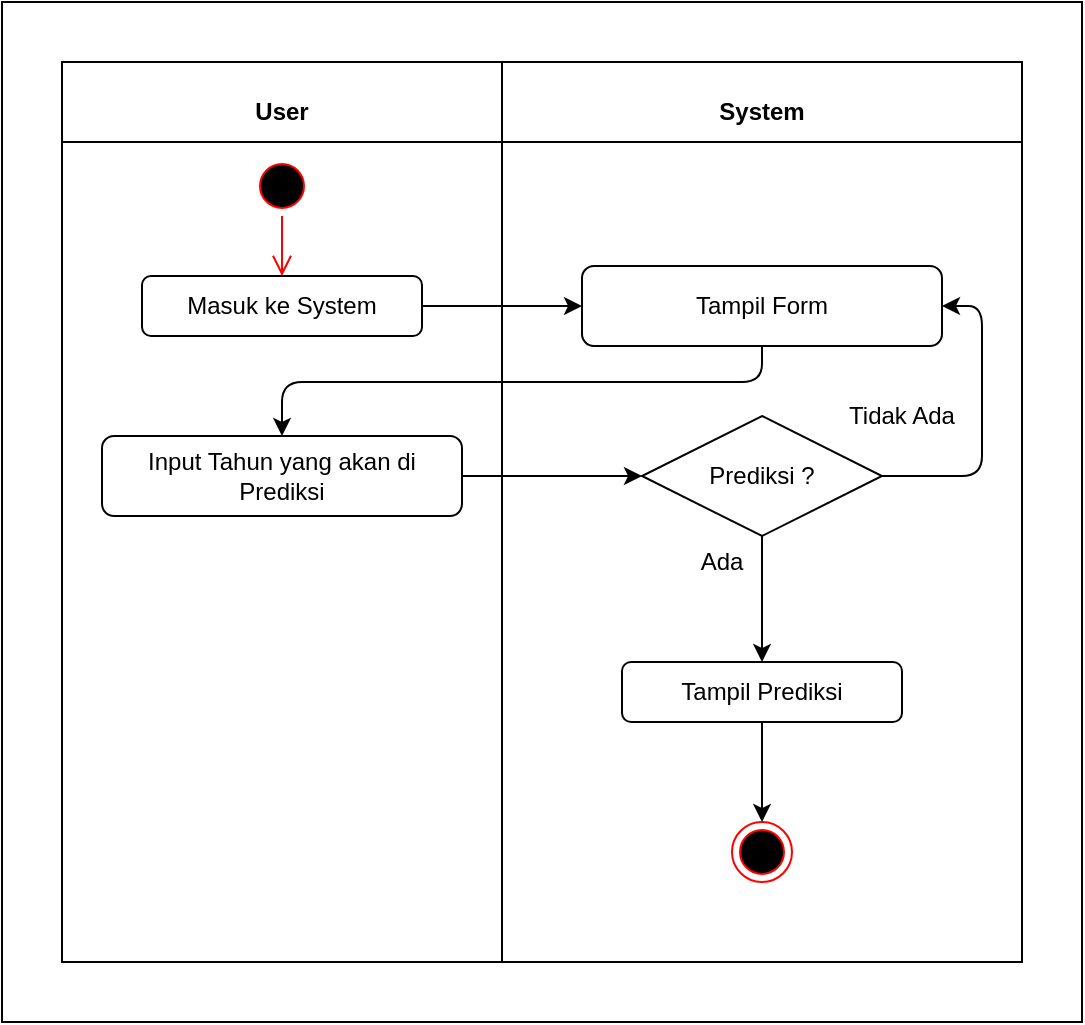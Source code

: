 <mxfile version="20.8.10" type="device"><diagram id="1TYR3vvm7GUL7sMFOfiD" name="Page-1"><mxGraphModel dx="1034" dy="413" grid="1" gridSize="10" guides="1" tooltips="1" connect="1" arrows="1" fold="1" page="1" pageScale="1" pageWidth="850" pageHeight="1100" math="0" shadow="0"><root><mxCell id="0"/><mxCell id="1" parent="0"/><mxCell id="oe2pHZgmSNKwTdWdyTgM-1" value="" style="rounded=0;whiteSpace=wrap;html=1;" vertex="1" parent="1"><mxGeometry x="10" y="50" width="540" height="510" as="geometry"/></mxCell><mxCell id="kAf-k_wIWp-hcZC8sq7d-1" value="&lt;p style=&quot;margin: 0px ; margin-top: 4px ; text-align: center&quot;&gt;&lt;br&gt;&lt;b&gt;User&lt;/b&gt;&lt;/p&gt;" style="verticalAlign=top;align=left;overflow=fill;fontSize=12;fontFamily=Helvetica;html=1;" parent="1" vertex="1"><mxGeometry x="40" y="80" width="220" height="450" as="geometry"/></mxCell><mxCell id="kAf-k_wIWp-hcZC8sq7d-2" value="&lt;p style=&quot;margin: 0px ; margin-top: 4px ; text-align: center&quot;&gt;&lt;br&gt;&lt;b&gt;System&lt;/b&gt;&lt;/p&gt;" style="verticalAlign=top;align=left;overflow=fill;fontSize=12;fontFamily=Helvetica;html=1;" parent="1" vertex="1"><mxGeometry x="260" y="80" width="260" height="450" as="geometry"/></mxCell><mxCell id="kAf-k_wIWp-hcZC8sq7d-3" value="" style="ellipse;html=1;shape=startState;fillColor=#000000;strokeColor=#ff0000;" parent="1" vertex="1"><mxGeometry x="135" y="127" width="30" height="30" as="geometry"/></mxCell><mxCell id="kAf-k_wIWp-hcZC8sq7d-4" value="" style="edgeStyle=orthogonalEdgeStyle;html=1;verticalAlign=bottom;endArrow=open;endSize=8;strokeColor=#ff0000;" parent="1" source="kAf-k_wIWp-hcZC8sq7d-3" edge="1"><mxGeometry relative="1" as="geometry"><mxPoint x="150" y="187" as="targetPoint"/></mxGeometry></mxCell><mxCell id="kAf-k_wIWp-hcZC8sq7d-6" value="Masuk ke System" style="rounded=1;whiteSpace=wrap;html=1;" parent="1" vertex="1"><mxGeometry x="80" y="187" width="140" height="30" as="geometry"/></mxCell><mxCell id="kAf-k_wIWp-hcZC8sq7d-7" value="Tampil Form" style="rounded=1;whiteSpace=wrap;html=1;" parent="1" vertex="1"><mxGeometry x="300" y="182" width="180" height="40" as="geometry"/></mxCell><mxCell id="kAf-k_wIWp-hcZC8sq7d-8" value="Input Tahun yang akan di Prediksi" style="rounded=1;whiteSpace=wrap;html=1;" parent="1" vertex="1"><mxGeometry x="60" y="267" width="180" height="40" as="geometry"/></mxCell><mxCell id="kAf-k_wIWp-hcZC8sq7d-9" value="Prediksi ?" style="rhombus;whiteSpace=wrap;html=1;" parent="1" vertex="1"><mxGeometry x="330" y="257" width="120" height="60" as="geometry"/></mxCell><mxCell id="kAf-k_wIWp-hcZC8sq7d-11" value="" style="rounded=0;whiteSpace=wrap;html=1;fillColor=none;" parent="1" vertex="1"><mxGeometry x="40" y="80" width="480" height="40" as="geometry"/></mxCell><mxCell id="kAf-k_wIWp-hcZC8sq7d-12" value="Tampil Prediksi" style="rounded=1;whiteSpace=wrap;html=1;" parent="1" vertex="1"><mxGeometry x="320" y="380" width="140" height="30" as="geometry"/></mxCell><mxCell id="kAf-k_wIWp-hcZC8sq7d-14" value="" style="ellipse;html=1;shape=endState;fillColor=#000000;strokeColor=#ff0000;" parent="1" vertex="1"><mxGeometry x="375" y="460" width="30" height="30" as="geometry"/></mxCell><mxCell id="kAf-k_wIWp-hcZC8sq7d-15" value="" style="endArrow=classic;html=1;exitX=1;exitY=0.5;exitDx=0;exitDy=0;entryX=0;entryY=0.5;entryDx=0;entryDy=0;" parent="1" source="kAf-k_wIWp-hcZC8sq7d-6" target="kAf-k_wIWp-hcZC8sq7d-7" edge="1"><mxGeometry width="50" height="50" relative="1" as="geometry"><mxPoint x="340" y="350" as="sourcePoint"/><mxPoint x="390" y="300" as="targetPoint"/></mxGeometry></mxCell><mxCell id="kAf-k_wIWp-hcZC8sq7d-16" value="" style="endArrow=classic;html=1;exitX=0.5;exitY=1;exitDx=0;exitDy=0;entryX=0.5;entryY=0;entryDx=0;entryDy=0;" parent="1" source="kAf-k_wIWp-hcZC8sq7d-7" target="kAf-k_wIWp-hcZC8sq7d-8" edge="1"><mxGeometry width="50" height="50" relative="1" as="geometry"><mxPoint x="230" y="212" as="sourcePoint"/><mxPoint x="310" y="212" as="targetPoint"/><Array as="points"><mxPoint x="390" y="240"/><mxPoint x="150" y="240"/></Array></mxGeometry></mxCell><mxCell id="kAf-k_wIWp-hcZC8sq7d-17" value="" style="endArrow=classic;html=1;exitX=1;exitY=0.5;exitDx=0;exitDy=0;entryX=0;entryY=0.5;entryDx=0;entryDy=0;" parent="1" source="kAf-k_wIWp-hcZC8sq7d-8" target="kAf-k_wIWp-hcZC8sq7d-9" edge="1"><mxGeometry width="50" height="50" relative="1" as="geometry"><mxPoint x="230" y="212" as="sourcePoint"/><mxPoint x="310" y="212" as="targetPoint"/></mxGeometry></mxCell><mxCell id="kAf-k_wIWp-hcZC8sq7d-18" value="" style="endArrow=classic;html=1;exitX=0.5;exitY=1;exitDx=0;exitDy=0;entryX=0.5;entryY=0;entryDx=0;entryDy=0;" parent="1" source="kAf-k_wIWp-hcZC8sq7d-9" target="kAf-k_wIWp-hcZC8sq7d-12" edge="1"><mxGeometry width="50" height="50" relative="1" as="geometry"><mxPoint x="250" y="297" as="sourcePoint"/><mxPoint x="340" y="297" as="targetPoint"/></mxGeometry></mxCell><mxCell id="kAf-k_wIWp-hcZC8sq7d-19" value="" style="endArrow=classic;html=1;exitX=1;exitY=0.5;exitDx=0;exitDy=0;entryX=1;entryY=0.5;entryDx=0;entryDy=0;" parent="1" source="kAf-k_wIWp-hcZC8sq7d-9" target="kAf-k_wIWp-hcZC8sq7d-7" edge="1"><mxGeometry width="50" height="50" relative="1" as="geometry"><mxPoint x="400" y="327" as="sourcePoint"/><mxPoint x="400" y="390" as="targetPoint"/><Array as="points"><mxPoint x="500" y="287"/><mxPoint x="500" y="202"/></Array></mxGeometry></mxCell><mxCell id="kAf-k_wIWp-hcZC8sq7d-20" value="Ada" style="text;html=1;strokeColor=none;fillColor=none;align=center;verticalAlign=middle;whiteSpace=wrap;rounded=0;" parent="1" vertex="1"><mxGeometry x="350" y="320" width="40" height="20" as="geometry"/></mxCell><mxCell id="kAf-k_wIWp-hcZC8sq7d-21" value="Tidak Ada" style="text;html=1;strokeColor=none;fillColor=none;align=center;verticalAlign=middle;whiteSpace=wrap;rounded=0;" parent="1" vertex="1"><mxGeometry x="420" y="247" width="80" height="20" as="geometry"/></mxCell><mxCell id="kAf-k_wIWp-hcZC8sq7d-22" value="" style="endArrow=classic;html=1;exitX=0.5;exitY=1;exitDx=0;exitDy=0;" parent="1" source="kAf-k_wIWp-hcZC8sq7d-12" target="kAf-k_wIWp-hcZC8sq7d-14" edge="1"><mxGeometry width="50" height="50" relative="1" as="geometry"><mxPoint x="460" y="440" as="sourcePoint"/><mxPoint x="460" y="503" as="targetPoint"/></mxGeometry></mxCell></root></mxGraphModel></diagram></mxfile>